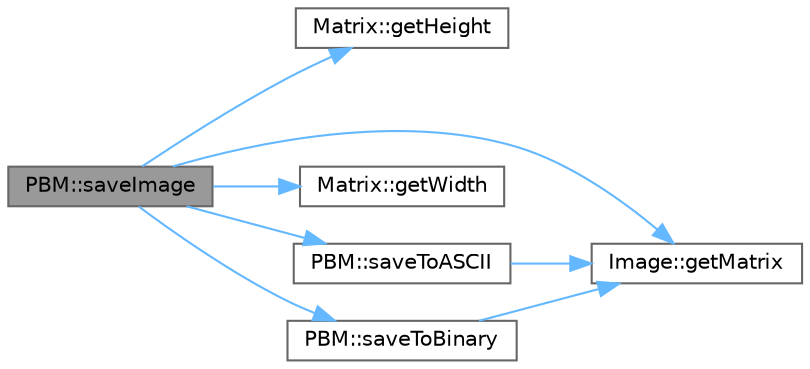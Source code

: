 digraph "PBM::saveImage"
{
 // INTERACTIVE_SVG=YES
 // LATEX_PDF_SIZE
  bgcolor="transparent";
  edge [fontname=Helvetica,fontsize=10,labelfontname=Helvetica,labelfontsize=10];
  node [fontname=Helvetica,fontsize=10,shape=box,height=0.2,width=0.4];
  rankdir="LR";
  Node1 [id="Node000001",label="PBM::saveImage",height=0.2,width=0.4,color="gray40", fillcolor="grey60", style="filled", fontcolor="black",tooltip="Checks the identifier and saves the file in either binary or ASCII format."];
  Node1 -> Node2 [id="edge1_Node000001_Node000002",color="steelblue1",style="solid",tooltip=" "];
  Node2 [id="Node000002",label="Matrix::getHeight",height=0.2,width=0.4,color="grey40", fillcolor="white", style="filled",URL="$class_matrix.html#acb7ff583a131d29224f368b13fd40a5a",tooltip="Returns the height of the matrix."];
  Node1 -> Node3 [id="edge2_Node000001_Node000003",color="steelblue1",style="solid",tooltip=" "];
  Node3 [id="Node000003",label="Image::getMatrix",height=0.2,width=0.4,color="grey40", fillcolor="white", style="filled",URL="$class_image.html#ad4f50b642f69435f20c0bc5e57fe76ec",tooltip="Gets a reference to the image matrix (modifiable)."];
  Node1 -> Node4 [id="edge3_Node000001_Node000004",color="steelblue1",style="solid",tooltip=" "];
  Node4 [id="Node000004",label="Matrix::getWidth",height=0.2,width=0.4,color="grey40", fillcolor="white", style="filled",URL="$class_matrix.html#a23d0bc1229287aa1e89a475e56fdab48",tooltip="Returns the width of the matrix."];
  Node1 -> Node5 [id="edge4_Node000001_Node000005",color="steelblue1",style="solid",tooltip=" "];
  Node5 [id="Node000005",label="PBM::saveToASCII",height=0.2,width=0.4,color="grey40", fillcolor="white", style="filled",URL="$class_p_b_m.html#a816c8d09397e0988c24f8ba1786ef078",tooltip="Saves the image's pixel data in ASCII format."];
  Node5 -> Node3 [id="edge5_Node000005_Node000003",color="steelblue1",style="solid",tooltip=" "];
  Node1 -> Node6 [id="edge6_Node000001_Node000006",color="steelblue1",style="solid",tooltip=" "];
  Node6 [id="Node000006",label="PBM::saveToBinary",height=0.2,width=0.4,color="grey40", fillcolor="white", style="filled",URL="$class_p_b_m.html#a5899b72d34156ff3ce74fa9c84b02543",tooltip="Saves the image's pixel data in compressed binary format."];
  Node6 -> Node3 [id="edge7_Node000006_Node000003",color="steelblue1",style="solid",tooltip=" "];
}

